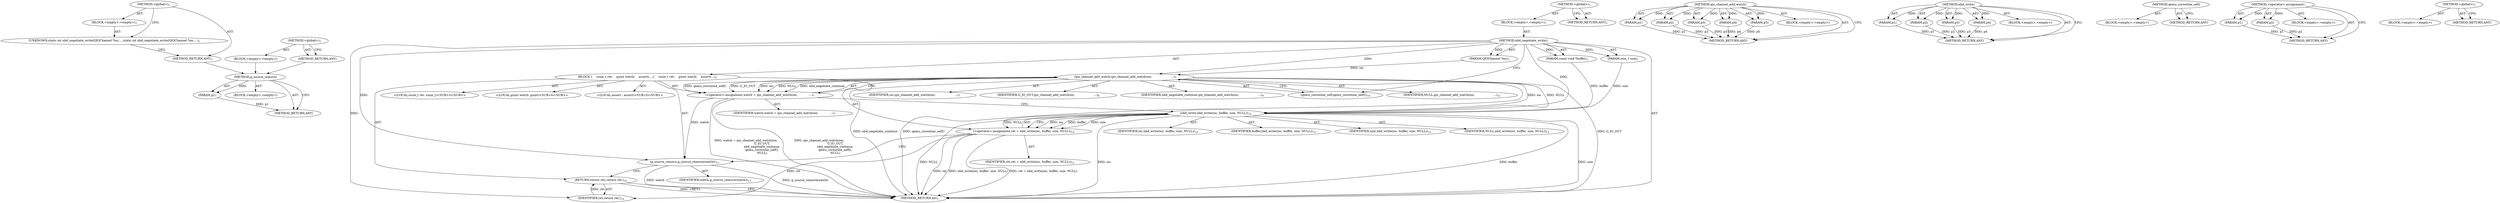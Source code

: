 digraph "&lt;global&gt;" {
vulnerable_87 [label=<(METHOD,g_source_remove)>];
vulnerable_88 [label=<(PARAM,p1)>];
vulnerable_89 [label=<(BLOCK,&lt;empty&gt;,&lt;empty&gt;)>];
vulnerable_90 [label=<(METHOD_RETURN,ANY)>];
vulnerable_6 [label=<(METHOD,&lt;global&gt;)<SUB>1</SUB>>];
vulnerable_7 [label=<(BLOCK,&lt;empty&gt;,&lt;empty&gt;)<SUB>1</SUB>>];
vulnerable_8 [label=<(METHOD,nbd_negotiate_write)<SUB>1</SUB>>];
vulnerable_9 [label=<(PARAM,QIOChannel *ioc)<SUB>1</SUB>>];
vulnerable_10 [label=<(PARAM,const void *buffer)<SUB>1</SUB>>];
vulnerable_11 [label=<(PARAM,size_t size)<SUB>1</SUB>>];
vulnerable_12 [label=<(BLOCK,{
    ssize_t ret;
    guint watch;
    assert(...,{
    ssize_t ret;
    guint watch;
    assert(...)<SUB>2</SUB>>];
vulnerable_13 [label="<(LOCAL,ssize_t ret: ssize_t)<SUB>3</SUB>>"];
vulnerable_14 [label="<(LOCAL,guint watch: guint)<SUB>4</SUB>>"];
vulnerable_15 [label="<(LOCAL,assert : assert)<SUB>5</SUB>>"];
vulnerable_16 [label=<(&lt;operator&gt;.assignment,watch = qio_channel_add_watch(ioc,
            ...)<SUB>7</SUB>>];
vulnerable_17 [label=<(IDENTIFIER,watch,watch = qio_channel_add_watch(ioc,
            ...)<SUB>7</SUB>>];
vulnerable_18 [label=<(qio_channel_add_watch,qio_channel_add_watch(ioc,
                    ...)<SUB>7</SUB>>];
vulnerable_19 [label=<(IDENTIFIER,ioc,qio_channel_add_watch(ioc,
                    ...)<SUB>7</SUB>>];
vulnerable_20 [label=<(IDENTIFIER,G_IO_OUT,qio_channel_add_watch(ioc,
                    ...)<SUB>8</SUB>>];
vulnerable_21 [label=<(IDENTIFIER,nbd_negotiate_continue,qio_channel_add_watch(ioc,
                    ...)<SUB>9</SUB>>];
vulnerable_22 [label=<(qemu_coroutine_self,qemu_coroutine_self())<SUB>10</SUB>>];
vulnerable_23 [label=<(IDENTIFIER,NULL,qio_channel_add_watch(ioc,
                    ...)<SUB>11</SUB>>];
vulnerable_24 [label=<(&lt;operator&gt;.assignment,ret = nbd_write(ioc, buffer, size, NULL))<SUB>12</SUB>>];
vulnerable_25 [label=<(IDENTIFIER,ret,ret = nbd_write(ioc, buffer, size, NULL))<SUB>12</SUB>>];
vulnerable_26 [label=<(nbd_write,nbd_write(ioc, buffer, size, NULL))<SUB>12</SUB>>];
vulnerable_27 [label=<(IDENTIFIER,ioc,nbd_write(ioc, buffer, size, NULL))<SUB>12</SUB>>];
vulnerable_28 [label=<(IDENTIFIER,buffer,nbd_write(ioc, buffer, size, NULL))<SUB>12</SUB>>];
vulnerable_29 [label=<(IDENTIFIER,size,nbd_write(ioc, buffer, size, NULL))<SUB>12</SUB>>];
vulnerable_30 [label=<(IDENTIFIER,NULL,nbd_write(ioc, buffer, size, NULL))<SUB>12</SUB>>];
vulnerable_31 [label=<(g_source_remove,g_source_remove(watch))<SUB>13</SUB>>];
vulnerable_32 [label=<(IDENTIFIER,watch,g_source_remove(watch))<SUB>13</SUB>>];
vulnerable_33 [label=<(RETURN,return ret;,return ret;)<SUB>14</SUB>>];
vulnerable_34 [label=<(IDENTIFIER,ret,return ret;)<SUB>14</SUB>>];
vulnerable_35 [label=<(METHOD_RETURN,int)<SUB>1</SUB>>];
vulnerable_37 [label=<(METHOD_RETURN,ANY)<SUB>1</SUB>>];
vulnerable_69 [label=<(METHOD,qio_channel_add_watch)>];
vulnerable_70 [label=<(PARAM,p1)>];
vulnerable_71 [label=<(PARAM,p2)>];
vulnerable_72 [label=<(PARAM,p3)>];
vulnerable_73 [label=<(PARAM,p4)>];
vulnerable_74 [label=<(PARAM,p5)>];
vulnerable_75 [label=<(BLOCK,&lt;empty&gt;,&lt;empty&gt;)>];
vulnerable_76 [label=<(METHOD_RETURN,ANY)>];
vulnerable_80 [label=<(METHOD,nbd_write)>];
vulnerable_81 [label=<(PARAM,p1)>];
vulnerable_82 [label=<(PARAM,p2)>];
vulnerable_83 [label=<(PARAM,p3)>];
vulnerable_84 [label=<(PARAM,p4)>];
vulnerable_85 [label=<(BLOCK,&lt;empty&gt;,&lt;empty&gt;)>];
vulnerable_86 [label=<(METHOD_RETURN,ANY)>];
vulnerable_77 [label=<(METHOD,qemu_coroutine_self)>];
vulnerable_78 [label=<(BLOCK,&lt;empty&gt;,&lt;empty&gt;)>];
vulnerable_79 [label=<(METHOD_RETURN,ANY)>];
vulnerable_64 [label=<(METHOD,&lt;operator&gt;.assignment)>];
vulnerable_65 [label=<(PARAM,p1)>];
vulnerable_66 [label=<(PARAM,p2)>];
vulnerable_67 [label=<(BLOCK,&lt;empty&gt;,&lt;empty&gt;)>];
vulnerable_68 [label=<(METHOD_RETURN,ANY)>];
vulnerable_58 [label=<(METHOD,&lt;global&gt;)<SUB>1</SUB>>];
vulnerable_59 [label=<(BLOCK,&lt;empty&gt;,&lt;empty&gt;)>];
vulnerable_60 [label=<(METHOD_RETURN,ANY)>];
fixed_6 [label=<(METHOD,&lt;global&gt;)<SUB>1</SUB>>];
fixed_7 [label=<(BLOCK,&lt;empty&gt;,&lt;empty&gt;)<SUB>1</SUB>>];
fixed_8 [label=<(UNKNOWN,static int nbd_negotiate_write(QIOChannel *ioc,...,static int nbd_negotiate_write(QIOChannel *ioc,...)<SUB>1</SUB>>];
fixed_9 [label=<(METHOD_RETURN,ANY)<SUB>1</SUB>>];
fixed_14 [label=<(METHOD,&lt;global&gt;)<SUB>1</SUB>>];
fixed_15 [label=<(BLOCK,&lt;empty&gt;,&lt;empty&gt;)>];
fixed_16 [label=<(METHOD_RETURN,ANY)>];
vulnerable_87 -> vulnerable_88  [key=0, label="AST: "];
vulnerable_87 -> vulnerable_88  [key=1, label="DDG: "];
vulnerable_87 -> vulnerable_89  [key=0, label="AST: "];
vulnerable_87 -> vulnerable_90  [key=0, label="AST: "];
vulnerable_87 -> vulnerable_90  [key=1, label="CFG: "];
vulnerable_88 -> vulnerable_90  [key=0, label="DDG: p1"];
vulnerable_6 -> vulnerable_7  [key=0, label="AST: "];
vulnerable_6 -> vulnerable_37  [key=0, label="AST: "];
vulnerable_6 -> vulnerable_37  [key=1, label="CFG: "];
vulnerable_7 -> vulnerable_8  [key=0, label="AST: "];
vulnerable_8 -> vulnerable_9  [key=0, label="AST: "];
vulnerable_8 -> vulnerable_9  [key=1, label="DDG: "];
vulnerable_8 -> vulnerable_10  [key=0, label="AST: "];
vulnerable_8 -> vulnerable_10  [key=1, label="DDG: "];
vulnerable_8 -> vulnerable_11  [key=0, label="AST: "];
vulnerable_8 -> vulnerable_11  [key=1, label="DDG: "];
vulnerable_8 -> vulnerable_12  [key=0, label="AST: "];
vulnerable_8 -> vulnerable_35  [key=0, label="AST: "];
vulnerable_8 -> vulnerable_22  [key=0, label="CFG: "];
vulnerable_8 -> vulnerable_31  [key=0, label="DDG: "];
vulnerable_8 -> vulnerable_34  [key=0, label="DDG: "];
vulnerable_8 -> vulnerable_18  [key=0, label="DDG: "];
vulnerable_8 -> vulnerable_26  [key=0, label="DDG: "];
vulnerable_9 -> vulnerable_18  [key=0, label="DDG: ioc"];
vulnerable_10 -> vulnerable_26  [key=0, label="DDG: buffer"];
vulnerable_11 -> vulnerable_26  [key=0, label="DDG: size"];
vulnerable_12 -> vulnerable_13  [key=0, label="AST: "];
vulnerable_12 -> vulnerable_14  [key=0, label="AST: "];
vulnerable_12 -> vulnerable_15  [key=0, label="AST: "];
vulnerable_12 -> vulnerable_16  [key=0, label="AST: "];
vulnerable_12 -> vulnerable_24  [key=0, label="AST: "];
vulnerable_12 -> vulnerable_31  [key=0, label="AST: "];
vulnerable_12 -> vulnerable_33  [key=0, label="AST: "];
vulnerable_16 -> vulnerable_17  [key=0, label="AST: "];
vulnerable_16 -> vulnerable_18  [key=0, label="AST: "];
vulnerable_16 -> vulnerable_26  [key=0, label="CFG: "];
vulnerable_16 -> vulnerable_35  [key=0, label="DDG: qio_channel_add_watch(ioc,
                                  G_IO_OUT,
                                  nbd_negotiate_continue,
                                  qemu_coroutine_self(),
                                  NULL)"];
vulnerable_16 -> vulnerable_35  [key=1, label="DDG: watch = qio_channel_add_watch(ioc,
                                  G_IO_OUT,
                                  nbd_negotiate_continue,
                                  qemu_coroutine_self(),
                                  NULL)"];
vulnerable_16 -> vulnerable_31  [key=0, label="DDG: watch"];
vulnerable_18 -> vulnerable_19  [key=0, label="AST: "];
vulnerable_18 -> vulnerable_20  [key=0, label="AST: "];
vulnerable_18 -> vulnerable_21  [key=0, label="AST: "];
vulnerable_18 -> vulnerable_22  [key=0, label="AST: "];
vulnerable_18 -> vulnerable_23  [key=0, label="AST: "];
vulnerable_18 -> vulnerable_16  [key=0, label="CFG: "];
vulnerable_18 -> vulnerable_16  [key=1, label="DDG: qemu_coroutine_self()"];
vulnerable_18 -> vulnerable_16  [key=2, label="DDG: G_IO_OUT"];
vulnerable_18 -> vulnerable_16  [key=3, label="DDG: ioc"];
vulnerable_18 -> vulnerable_16  [key=4, label="DDG: NULL"];
vulnerable_18 -> vulnerable_16  [key=5, label="DDG: nbd_negotiate_continue"];
vulnerable_18 -> vulnerable_35  [key=0, label="DDG: nbd_negotiate_continue"];
vulnerable_18 -> vulnerable_35  [key=1, label="DDG: qemu_coroutine_self()"];
vulnerable_18 -> vulnerable_35  [key=2, label="DDG: G_IO_OUT"];
vulnerable_18 -> vulnerable_26  [key=0, label="DDG: ioc"];
vulnerable_18 -> vulnerable_26  [key=1, label="DDG: NULL"];
vulnerable_22 -> vulnerable_18  [key=0, label="CFG: "];
vulnerable_24 -> vulnerable_25  [key=0, label="AST: "];
vulnerable_24 -> vulnerable_26  [key=0, label="AST: "];
vulnerable_24 -> vulnerable_31  [key=0, label="CFG: "];
vulnerable_24 -> vulnerable_35  [key=0, label="DDG: ret"];
vulnerable_24 -> vulnerable_35  [key=1, label="DDG: nbd_write(ioc, buffer, size, NULL)"];
vulnerable_24 -> vulnerable_35  [key=2, label="DDG: ret = nbd_write(ioc, buffer, size, NULL)"];
vulnerable_24 -> vulnerable_34  [key=0, label="DDG: ret"];
vulnerable_26 -> vulnerable_27  [key=0, label="AST: "];
vulnerable_26 -> vulnerable_28  [key=0, label="AST: "];
vulnerable_26 -> vulnerable_29  [key=0, label="AST: "];
vulnerable_26 -> vulnerable_30  [key=0, label="AST: "];
vulnerable_26 -> vulnerable_24  [key=0, label="CFG: "];
vulnerable_26 -> vulnerable_24  [key=1, label="DDG: ioc"];
vulnerable_26 -> vulnerable_24  [key=2, label="DDG: buffer"];
vulnerable_26 -> vulnerable_24  [key=3, label="DDG: size"];
vulnerable_26 -> vulnerable_24  [key=4, label="DDG: NULL"];
vulnerable_26 -> vulnerable_35  [key=0, label="DDG: ioc"];
vulnerable_26 -> vulnerable_35  [key=1, label="DDG: buffer"];
vulnerable_26 -> vulnerable_35  [key=2, label="DDG: size"];
vulnerable_26 -> vulnerable_35  [key=3, label="DDG: NULL"];
vulnerable_31 -> vulnerable_32  [key=0, label="AST: "];
vulnerable_31 -> vulnerable_33  [key=0, label="CFG: "];
vulnerable_31 -> vulnerable_35  [key=0, label="DDG: watch"];
vulnerable_31 -> vulnerable_35  [key=1, label="DDG: g_source_remove(watch)"];
vulnerable_33 -> vulnerable_34  [key=0, label="AST: "];
vulnerable_33 -> vulnerable_35  [key=0, label="CFG: "];
vulnerable_33 -> vulnerable_35  [key=1, label="DDG: &lt;RET&gt;"];
vulnerable_34 -> vulnerable_33  [key=0, label="DDG: ret"];
vulnerable_69 -> vulnerable_70  [key=0, label="AST: "];
vulnerable_69 -> vulnerable_70  [key=1, label="DDG: "];
vulnerable_69 -> vulnerable_75  [key=0, label="AST: "];
vulnerable_69 -> vulnerable_71  [key=0, label="AST: "];
vulnerable_69 -> vulnerable_71  [key=1, label="DDG: "];
vulnerable_69 -> vulnerable_76  [key=0, label="AST: "];
vulnerable_69 -> vulnerable_76  [key=1, label="CFG: "];
vulnerable_69 -> vulnerable_72  [key=0, label="AST: "];
vulnerable_69 -> vulnerable_72  [key=1, label="DDG: "];
vulnerable_69 -> vulnerable_73  [key=0, label="AST: "];
vulnerable_69 -> vulnerable_73  [key=1, label="DDG: "];
vulnerable_69 -> vulnerable_74  [key=0, label="AST: "];
vulnerable_69 -> vulnerable_74  [key=1, label="DDG: "];
vulnerable_70 -> vulnerable_76  [key=0, label="DDG: p1"];
vulnerable_71 -> vulnerable_76  [key=0, label="DDG: p2"];
vulnerable_72 -> vulnerable_76  [key=0, label="DDG: p3"];
vulnerable_73 -> vulnerable_76  [key=0, label="DDG: p4"];
vulnerable_74 -> vulnerable_76  [key=0, label="DDG: p5"];
vulnerable_80 -> vulnerable_81  [key=0, label="AST: "];
vulnerable_80 -> vulnerable_81  [key=1, label="DDG: "];
vulnerable_80 -> vulnerable_85  [key=0, label="AST: "];
vulnerable_80 -> vulnerable_82  [key=0, label="AST: "];
vulnerable_80 -> vulnerable_82  [key=1, label="DDG: "];
vulnerable_80 -> vulnerable_86  [key=0, label="AST: "];
vulnerable_80 -> vulnerable_86  [key=1, label="CFG: "];
vulnerable_80 -> vulnerable_83  [key=0, label="AST: "];
vulnerable_80 -> vulnerable_83  [key=1, label="DDG: "];
vulnerable_80 -> vulnerable_84  [key=0, label="AST: "];
vulnerable_80 -> vulnerable_84  [key=1, label="DDG: "];
vulnerable_81 -> vulnerable_86  [key=0, label="DDG: p1"];
vulnerable_82 -> vulnerable_86  [key=0, label="DDG: p2"];
vulnerable_83 -> vulnerable_86  [key=0, label="DDG: p3"];
vulnerable_84 -> vulnerable_86  [key=0, label="DDG: p4"];
vulnerable_77 -> vulnerable_78  [key=0, label="AST: "];
vulnerable_77 -> vulnerable_79  [key=0, label="AST: "];
vulnerable_77 -> vulnerable_79  [key=1, label="CFG: "];
vulnerable_64 -> vulnerable_65  [key=0, label="AST: "];
vulnerable_64 -> vulnerable_65  [key=1, label="DDG: "];
vulnerable_64 -> vulnerable_67  [key=0, label="AST: "];
vulnerable_64 -> vulnerable_66  [key=0, label="AST: "];
vulnerable_64 -> vulnerable_66  [key=1, label="DDG: "];
vulnerable_64 -> vulnerable_68  [key=0, label="AST: "];
vulnerable_64 -> vulnerable_68  [key=1, label="CFG: "];
vulnerable_65 -> vulnerable_68  [key=0, label="DDG: p1"];
vulnerable_66 -> vulnerable_68  [key=0, label="DDG: p2"];
vulnerable_58 -> vulnerable_59  [key=0, label="AST: "];
vulnerable_58 -> vulnerable_60  [key=0, label="AST: "];
vulnerable_58 -> vulnerable_60  [key=1, label="CFG: "];
fixed_6 -> fixed_7  [key=0, label="AST: "];
fixed_6 -> fixed_9  [key=0, label="AST: "];
fixed_6 -> fixed_8  [key=0, label="CFG: "];
fixed_7 -> fixed_8  [key=0, label="AST: "];
fixed_8 -> fixed_9  [key=0, label="CFG: "];
fixed_9 -> vulnerable_87  [key=0];
fixed_14 -> fixed_15  [key=0, label="AST: "];
fixed_14 -> fixed_16  [key=0, label="AST: "];
fixed_14 -> fixed_16  [key=1, label="CFG: "];
fixed_15 -> vulnerable_87  [key=0];
fixed_16 -> vulnerable_87  [key=0];
}
